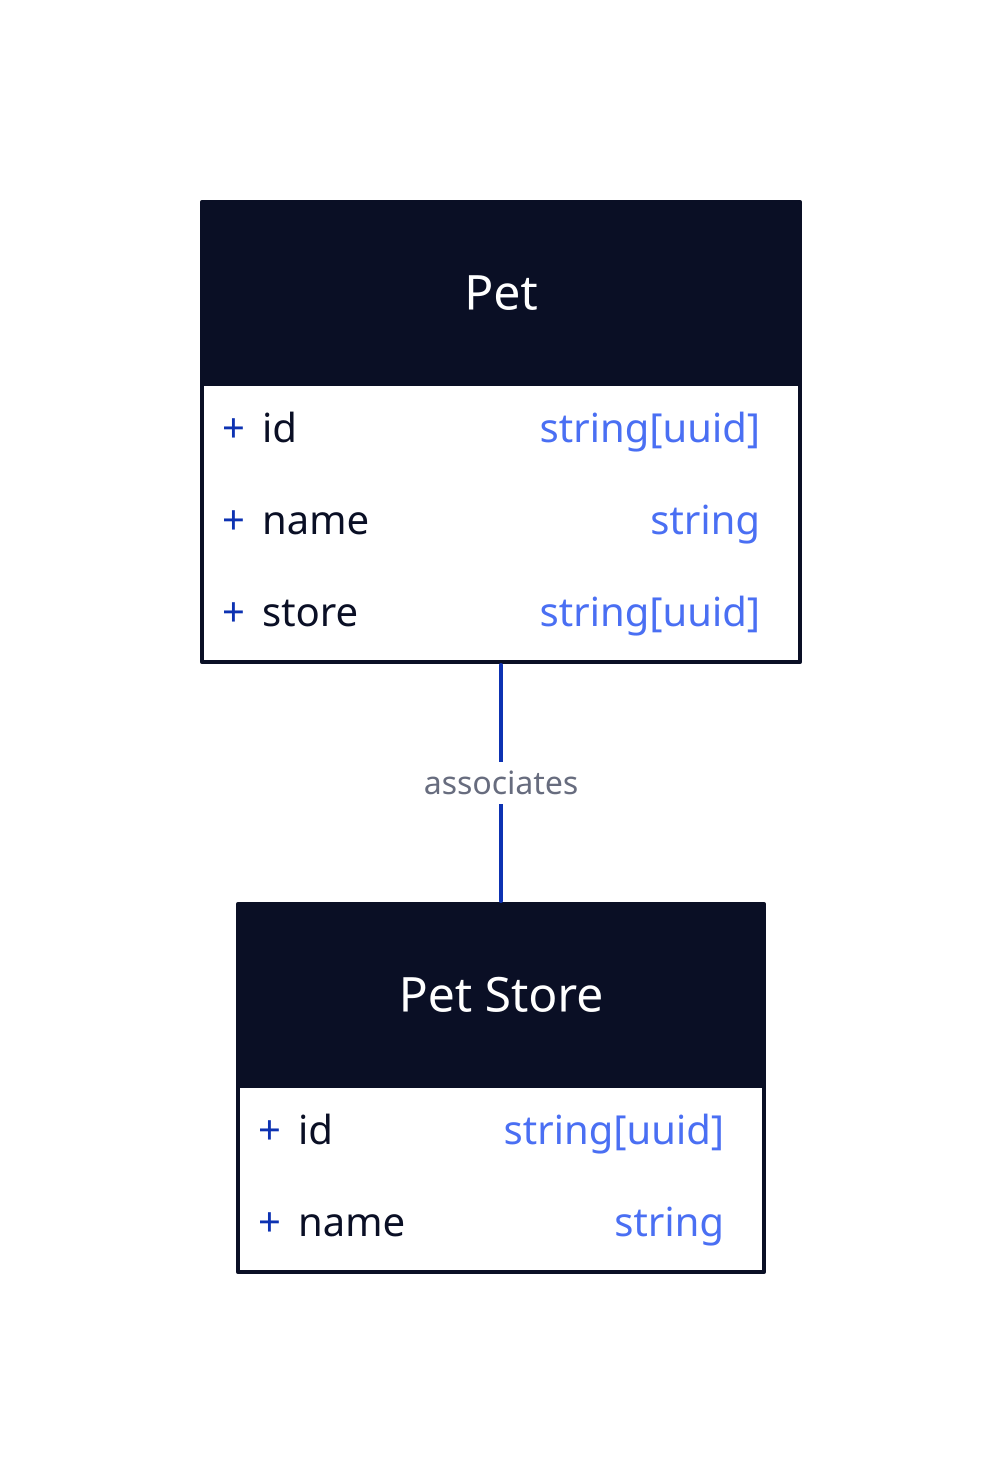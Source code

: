 Pet Store: {
  shape: class
  "id": "string[uuid]"
  "name": "string"
}

Pet: {
  shape: class
  "id": "string[uuid]"
  "name": "string"
  "store": "string[uuid]"
}

Pet -- Pet Store: associates
